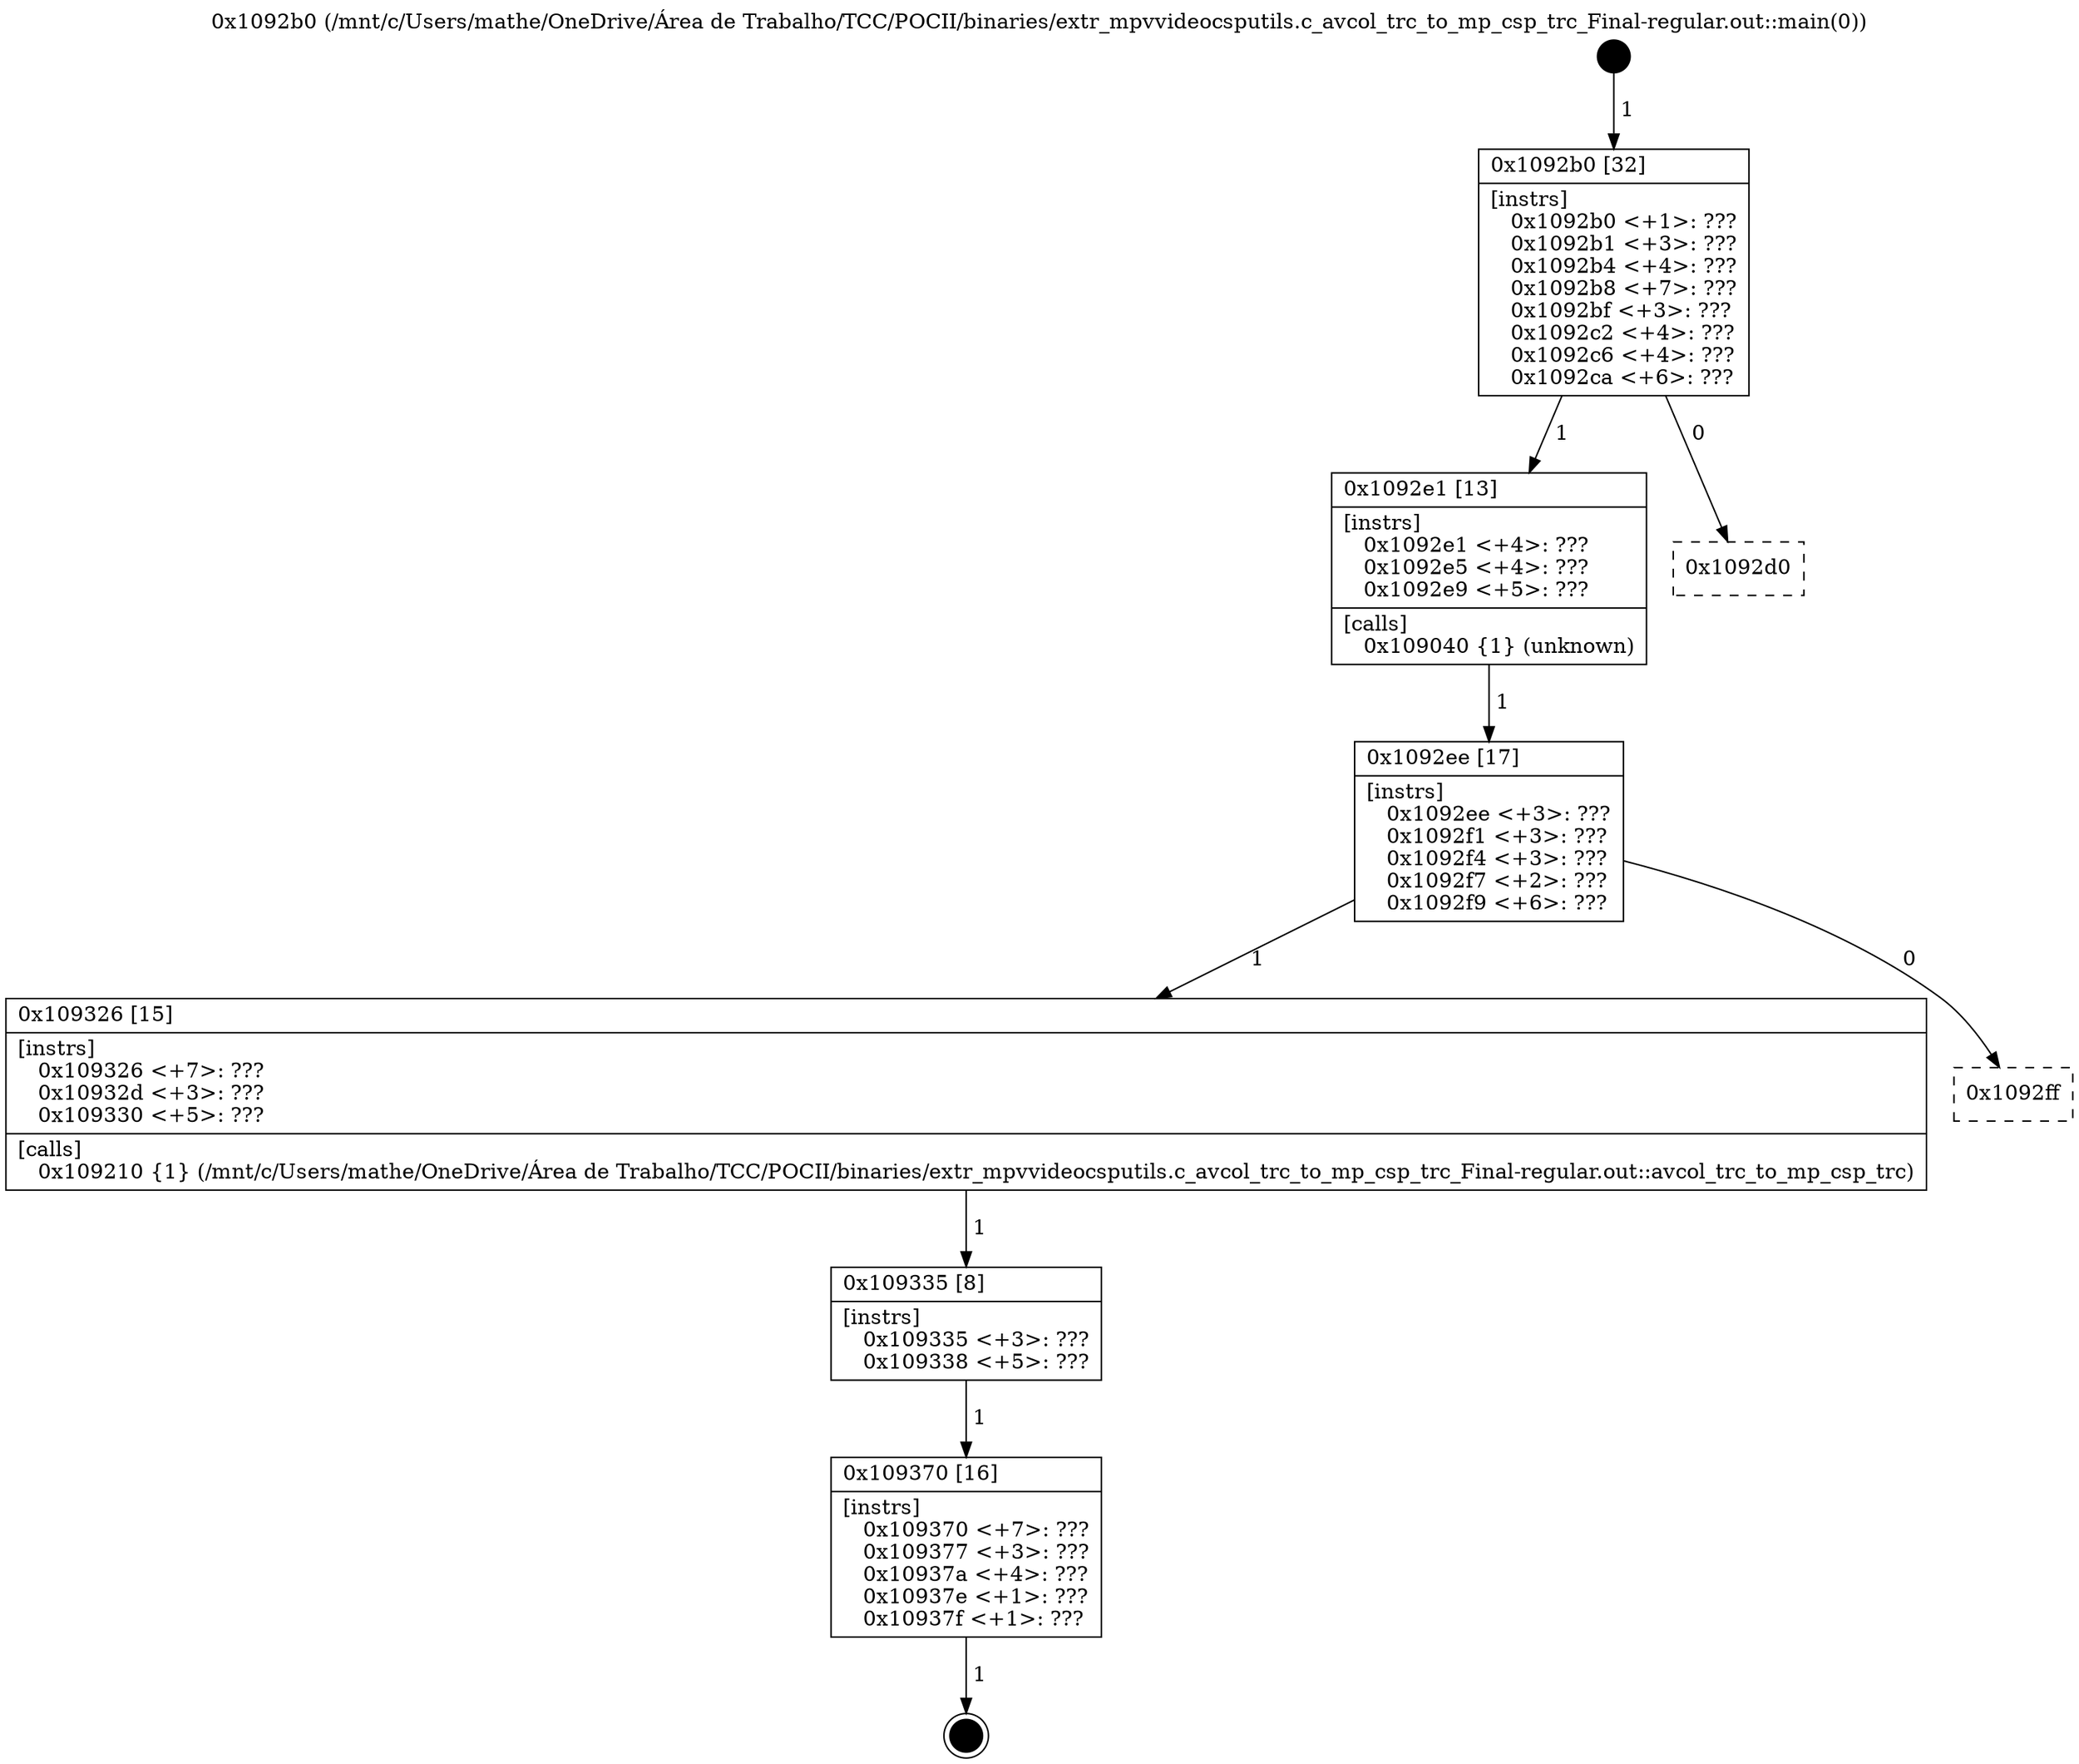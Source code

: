 digraph "0x1092b0" {
  label = "0x1092b0 (/mnt/c/Users/mathe/OneDrive/Área de Trabalho/TCC/POCII/binaries/extr_mpvvideocsputils.c_avcol_trc_to_mp_csp_trc_Final-regular.out::main(0))"
  labelloc = "t"
  node[shape=record]

  Entry [label="",width=0.3,height=0.3,shape=circle,fillcolor=black,style=filled]
  "0x1092b0" [label="{
     0x1092b0 [32]\l
     | [instrs]\l
     &nbsp;&nbsp;0x1092b0 \<+1\>: ???\l
     &nbsp;&nbsp;0x1092b1 \<+3\>: ???\l
     &nbsp;&nbsp;0x1092b4 \<+4\>: ???\l
     &nbsp;&nbsp;0x1092b8 \<+7\>: ???\l
     &nbsp;&nbsp;0x1092bf \<+3\>: ???\l
     &nbsp;&nbsp;0x1092c2 \<+4\>: ???\l
     &nbsp;&nbsp;0x1092c6 \<+4\>: ???\l
     &nbsp;&nbsp;0x1092ca \<+6\>: ???\l
  }"]
  "0x1092e1" [label="{
     0x1092e1 [13]\l
     | [instrs]\l
     &nbsp;&nbsp;0x1092e1 \<+4\>: ???\l
     &nbsp;&nbsp;0x1092e5 \<+4\>: ???\l
     &nbsp;&nbsp;0x1092e9 \<+5\>: ???\l
     | [calls]\l
     &nbsp;&nbsp;0x109040 \{1\} (unknown)\l
  }"]
  "0x1092d0" [label="{
     0x1092d0\l
  }", style=dashed]
  "0x1092ee" [label="{
     0x1092ee [17]\l
     | [instrs]\l
     &nbsp;&nbsp;0x1092ee \<+3\>: ???\l
     &nbsp;&nbsp;0x1092f1 \<+3\>: ???\l
     &nbsp;&nbsp;0x1092f4 \<+3\>: ???\l
     &nbsp;&nbsp;0x1092f7 \<+2\>: ???\l
     &nbsp;&nbsp;0x1092f9 \<+6\>: ???\l
  }"]
  "0x109326" [label="{
     0x109326 [15]\l
     | [instrs]\l
     &nbsp;&nbsp;0x109326 \<+7\>: ???\l
     &nbsp;&nbsp;0x10932d \<+3\>: ???\l
     &nbsp;&nbsp;0x109330 \<+5\>: ???\l
     | [calls]\l
     &nbsp;&nbsp;0x109210 \{1\} (/mnt/c/Users/mathe/OneDrive/Área de Trabalho/TCC/POCII/binaries/extr_mpvvideocsputils.c_avcol_trc_to_mp_csp_trc_Final-regular.out::avcol_trc_to_mp_csp_trc)\l
  }"]
  "0x1092ff" [label="{
     0x1092ff\l
  }", style=dashed]
  "0x109335" [label="{
     0x109335 [8]\l
     | [instrs]\l
     &nbsp;&nbsp;0x109335 \<+3\>: ???\l
     &nbsp;&nbsp;0x109338 \<+5\>: ???\l
  }"]
  "0x109370" [label="{
     0x109370 [16]\l
     | [instrs]\l
     &nbsp;&nbsp;0x109370 \<+7\>: ???\l
     &nbsp;&nbsp;0x109377 \<+3\>: ???\l
     &nbsp;&nbsp;0x10937a \<+4\>: ???\l
     &nbsp;&nbsp;0x10937e \<+1\>: ???\l
     &nbsp;&nbsp;0x10937f \<+1\>: ???\l
  }"]
  Exit [label="",width=0.3,height=0.3,shape=circle,fillcolor=black,style=filled,peripheries=2]
  Entry -> "0x1092b0" [label=" 1"]
  "0x1092b0" -> "0x1092e1" [label=" 1"]
  "0x1092b0" -> "0x1092d0" [label=" 0"]
  "0x1092e1" -> "0x1092ee" [label=" 1"]
  "0x1092ee" -> "0x109326" [label=" 1"]
  "0x1092ee" -> "0x1092ff" [label=" 0"]
  "0x109326" -> "0x109335" [label=" 1"]
  "0x109335" -> "0x109370" [label=" 1"]
  "0x109370" -> Exit [label=" 1"]
}
